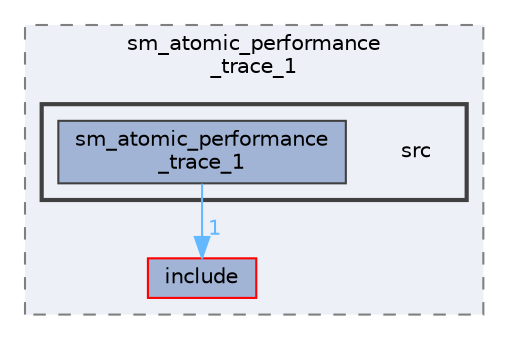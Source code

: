 digraph "smacc2_performance_tools/performance_tests/sm_atomic_performance_trace_1/src"
{
 // LATEX_PDF_SIZE
  bgcolor="transparent";
  edge [fontname=Helvetica,fontsize=10,labelfontname=Helvetica,labelfontsize=10];
  node [fontname=Helvetica,fontsize=10,shape=box,height=0.2,width=0.4];
  compound=true
  subgraph clusterdir_052b3769590e6bc9d64da8fe402aa3f5 {
    graph [ bgcolor="#edf0f7", pencolor="grey50", label="sm_atomic_performance\l_trace_1", fontname=Helvetica,fontsize=10 style="filled,dashed", URL="dir_052b3769590e6bc9d64da8fe402aa3f5.html",tooltip=""]
  dir_a2ab44b2b7296d4ed9ce571af17e3019 [label="include", fillcolor="#a2b4d6", color="red", style="filled", URL="dir_a2ab44b2b7296d4ed9ce571af17e3019.html",tooltip=""];
  subgraph clusterdir_53baaa19d2fe9891c6b852bc8ecf5819 {
    graph [ bgcolor="#edf0f7", pencolor="grey25", label="", fontname=Helvetica,fontsize=10 style="filled,bold", URL="dir_53baaa19d2fe9891c6b852bc8ecf5819.html",tooltip=""]
    dir_53baaa19d2fe9891c6b852bc8ecf5819 [shape=plaintext, label="src"];
  dir_c391473fde95ac0f1f908c282f1cc326 [label="sm_atomic_performance\l_trace_1", fillcolor="#a2b4d6", color="grey25", style="filled", URL="dir_c391473fde95ac0f1f908c282f1cc326.html",tooltip=""];
  }
  }
  dir_c391473fde95ac0f1f908c282f1cc326->dir_a2ab44b2b7296d4ed9ce571af17e3019 [headlabel="1", labeldistance=1.5 headhref="dir_000114_000066.html" color="steelblue1" fontcolor="steelblue1"];
}
